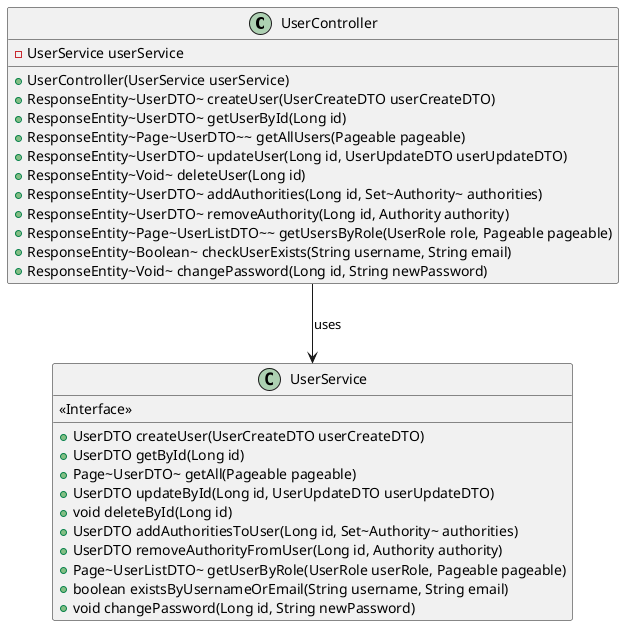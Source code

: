 @startuml
    class UserController {
        -UserService userService
        +UserController(UserService userService)
        +ResponseEntity~UserDTO~ createUser(UserCreateDTO userCreateDTO)
        +ResponseEntity~UserDTO~ getUserById(Long id)
        +ResponseEntity~Page~UserDTO~~ getAllUsers(Pageable pageable)
        +ResponseEntity~UserDTO~ updateUser(Long id, UserUpdateDTO userUpdateDTO)
        +ResponseEntity~Void~ deleteUser(Long id)
        +ResponseEntity~UserDTO~ addAuthorities(Long id, Set~Authority~ authorities)
        +ResponseEntity~UserDTO~ removeAuthority(Long id, Authority authority)
        +ResponseEntity~Page~UserListDTO~~ getUsersByRole(UserRole role, Pageable pageable)
        +ResponseEntity~Boolean~ checkUserExists(String username, String email)
        +ResponseEntity~Void~ changePassword(Long id, String newPassword)
    }

    class UserService {
        <<Interface>>
        +UserDTO createUser(UserCreateDTO userCreateDTO)
        +UserDTO getById(Long id)
        +Page~UserDTO~ getAll(Pageable pageable)
        +UserDTO updateById(Long id, UserUpdateDTO userUpdateDTO)
        +void deleteById(Long id)
        +UserDTO addAuthoritiesToUser(Long id, Set~Authority~ authorities)
        +UserDTO removeAuthorityFromUser(Long id, Authority authority)
        +Page~UserListDTO~ getUserByRole(UserRole userRole, Pageable pageable)
        +boolean existsByUsernameOrEmail(String username, String email)
        +void changePassword(Long id, String newPassword)
    }

    UserController --> UserService : uses
@enduml